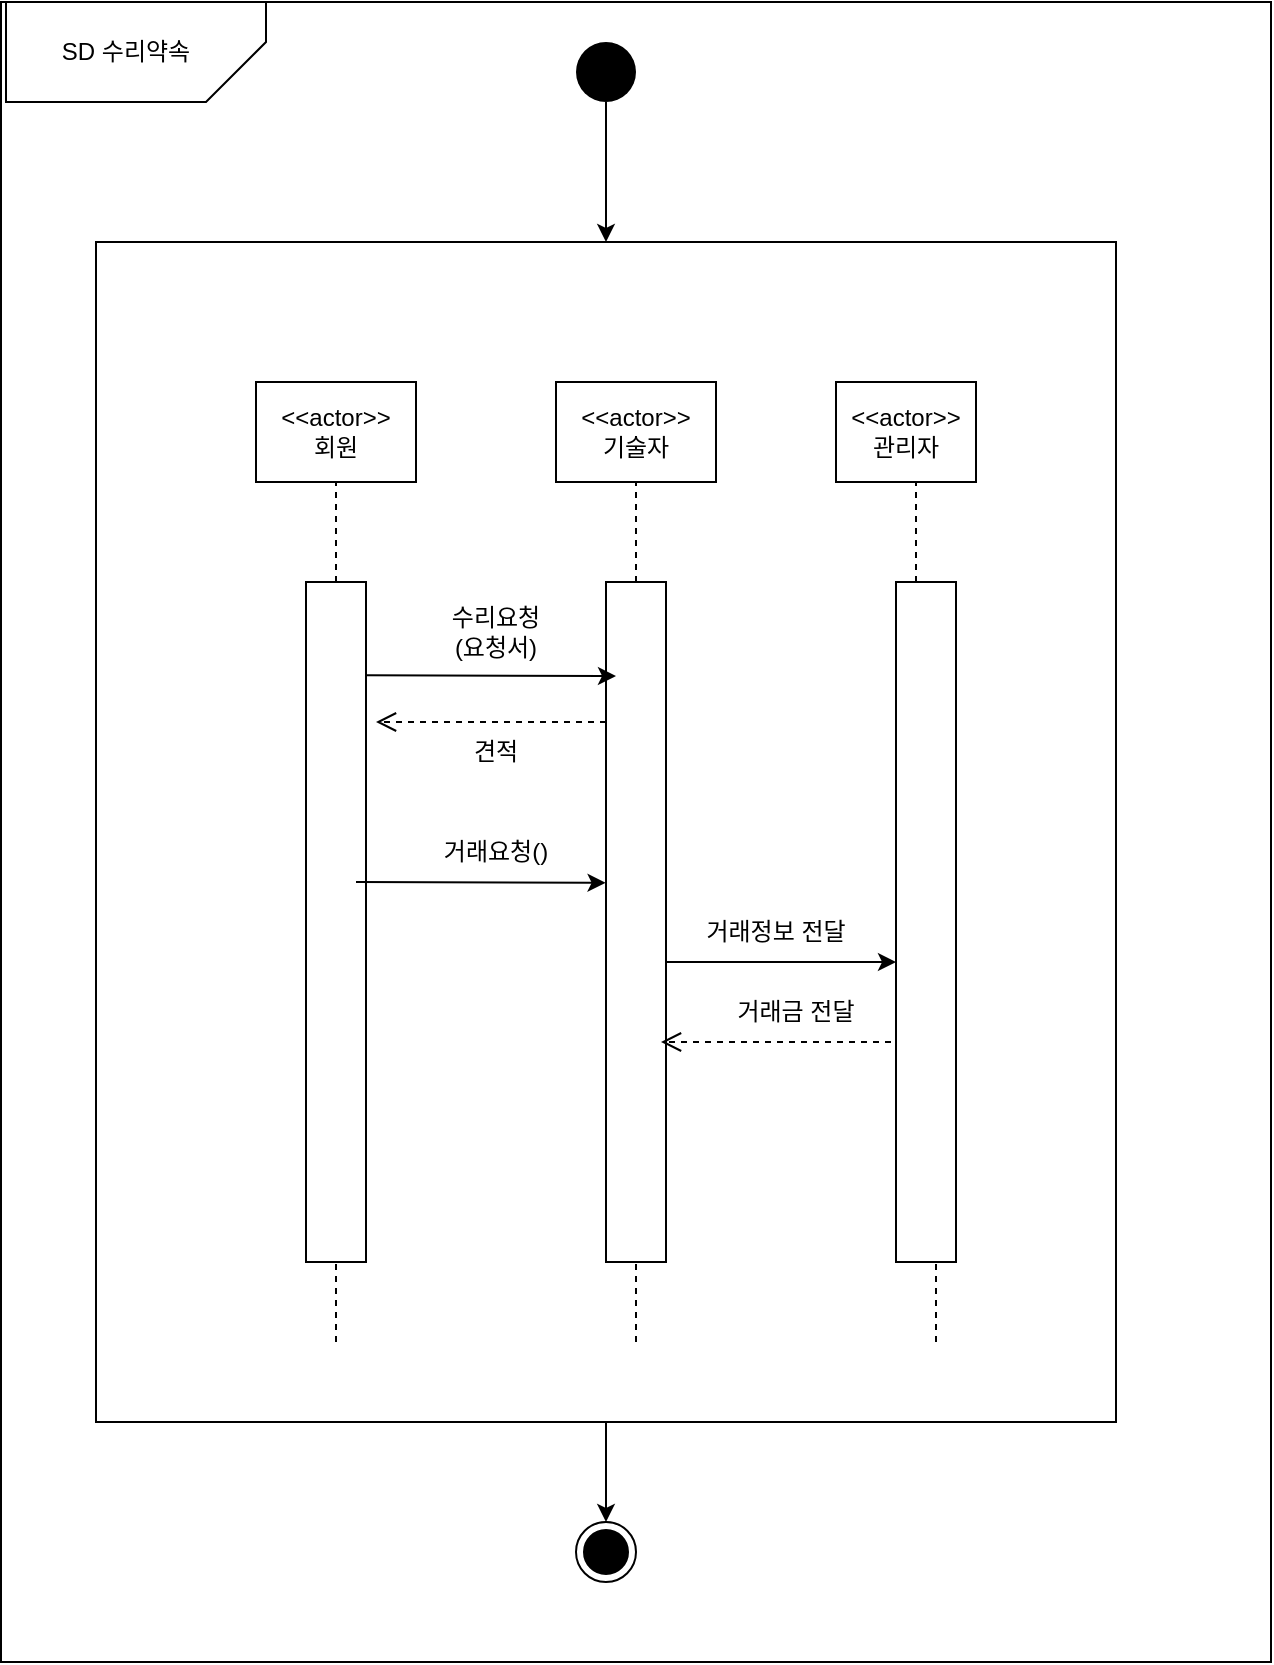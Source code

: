 <mxfile version="18.0.2" type="device"><diagram id="8Gz__9UPM4DursB5v2CU" name="Page-1"><mxGraphModel dx="1209" dy="674" grid="1" gridSize="10" guides="1" tooltips="1" connect="1" arrows="1" fold="1" page="1" pageScale="1" pageWidth="850" pageHeight="1100" background="#ffffff" math="0" shadow="0"><root><mxCell id="0"/><mxCell id="1" parent="0"/><mxCell id="5ZLJSjy6wnOVrO38_SZC-31" value="" style="rounded=0;whiteSpace=wrap;html=1;fillColor=none;" parent="1" vertex="1"><mxGeometry x="170" y="280" width="510" height="590" as="geometry"/></mxCell><mxCell id="5ZLJSjy6wnOVrO38_SZC-32" value="" style="rounded=0;whiteSpace=wrap;html=1;fillColor=none;" parent="1" vertex="1"><mxGeometry x="122.5" y="160" width="635" height="830" as="geometry"/></mxCell><mxCell id="5ZLJSjy6wnOVrO38_SZC-1" value="" style="ellipse;fillColor=#000000;strokeColor=none;" parent="1" vertex="1"><mxGeometry x="410" y="180" width="30" height="30" as="geometry"/></mxCell><mxCell id="5ZLJSjy6wnOVrO38_SZC-2" value="" style="endArrow=classic;html=1;rounded=0;exitX=0.5;exitY=1;exitDx=0;exitDy=0;" parent="1" source="5ZLJSjy6wnOVrO38_SZC-1" edge="1"><mxGeometry width="50" height="50" relative="1" as="geometry"><mxPoint x="400" y="400" as="sourcePoint"/><mxPoint x="425" y="280" as="targetPoint"/></mxGeometry></mxCell><mxCell id="5ZLJSjy6wnOVrO38_SZC-3" value="&amp;lt;&amp;lt;actor&amp;gt;&amp;gt;&lt;br&gt;회원" style="rounded=0;whiteSpace=wrap;html=1;" parent="1" vertex="1"><mxGeometry x="250" y="350" width="80" height="50" as="geometry"/></mxCell><mxCell id="5ZLJSjy6wnOVrO38_SZC-5" value="&amp;lt;&amp;lt;actor&amp;gt;&amp;gt;&lt;br&gt;기술자" style="rounded=0;whiteSpace=wrap;html=1;" parent="1" vertex="1"><mxGeometry x="400" y="350" width="80" height="50" as="geometry"/></mxCell><mxCell id="5ZLJSjy6wnOVrO38_SZC-6" value="&amp;lt;&amp;lt;actor&amp;gt;&amp;gt;&lt;br&gt;관리자" style="rounded=0;whiteSpace=wrap;html=1;" parent="1" vertex="1"><mxGeometry x="540" y="350" width="70" height="50" as="geometry"/></mxCell><mxCell id="5ZLJSjy6wnOVrO38_SZC-10" value="" style="endArrow=none;dashed=1;html=1;rounded=0;entryX=0.5;entryY=1;entryDx=0;entryDy=0;" parent="1" target="5ZLJSjy6wnOVrO38_SZC-5" edge="1"><mxGeometry width="50" height="50" relative="1" as="geometry"><mxPoint x="440" y="450" as="sourcePoint"/><mxPoint x="440" y="420" as="targetPoint"/></mxGeometry></mxCell><mxCell id="5ZLJSjy6wnOVrO38_SZC-11" value="" style="endArrow=none;dashed=1;html=1;rounded=0;" parent="1" edge="1"><mxGeometry width="50" height="50" relative="1" as="geometry"><mxPoint x="290" y="450" as="sourcePoint"/><mxPoint x="290" y="400" as="targetPoint"/></mxGeometry></mxCell><mxCell id="5ZLJSjy6wnOVrO38_SZC-14" value="" style="endArrow=none;dashed=1;html=1;rounded=0;" parent="1" edge="1"><mxGeometry width="50" height="50" relative="1" as="geometry"><mxPoint x="580" y="450" as="sourcePoint"/><mxPoint x="580" y="400" as="targetPoint"/></mxGeometry></mxCell><mxCell id="5ZLJSjy6wnOVrO38_SZC-15" value="" style="rounded=0;whiteSpace=wrap;html=1;" parent="1" vertex="1"><mxGeometry x="275" y="450" width="30" height="340" as="geometry"/></mxCell><mxCell id="5ZLJSjy6wnOVrO38_SZC-16" value="" style="rounded=0;whiteSpace=wrap;html=1;" parent="1" vertex="1"><mxGeometry x="570" y="450" width="30" height="340" as="geometry"/></mxCell><mxCell id="5ZLJSjy6wnOVrO38_SZC-17" value="" style="rounded=0;whiteSpace=wrap;html=1;" parent="1" vertex="1"><mxGeometry x="425" y="450" width="30" height="340" as="geometry"/></mxCell><mxCell id="5ZLJSjy6wnOVrO38_SZC-18" value="" style="endArrow=classic;html=1;rounded=0;exitX=1.007;exitY=0.137;exitDx=0;exitDy=0;exitPerimeter=0;" parent="1" source="5ZLJSjy6wnOVrO38_SZC-15" edge="1"><mxGeometry width="50" height="50" relative="1" as="geometry"><mxPoint x="400" y="500" as="sourcePoint"/><mxPoint x="430" y="497" as="targetPoint"/><Array as="points"/></mxGeometry></mxCell><mxCell id="5ZLJSjy6wnOVrO38_SZC-19" value="수리요청(요청서)" style="text;html=1;strokeColor=none;fillColor=none;align=center;verticalAlign=middle;whiteSpace=wrap;rounded=0;" parent="1" vertex="1"><mxGeometry x="340" y="460" width="60" height="30" as="geometry"/></mxCell><mxCell id="5ZLJSjy6wnOVrO38_SZC-20" value="" style="verticalAlign=bottom;endArrow=open;dashed=1;endSize=8;shadow=0;strokeWidth=1;" parent="1" edge="1"><mxGeometry y="-20" relative="1" as="geometry"><mxPoint x="310" y="520" as="targetPoint"/><mxPoint x="425" y="520" as="sourcePoint"/><mxPoint as="offset"/></mxGeometry></mxCell><mxCell id="5ZLJSjy6wnOVrO38_SZC-22" value="견적" style="text;html=1;strokeColor=none;fillColor=none;align=center;verticalAlign=middle;whiteSpace=wrap;rounded=0;" parent="1" vertex="1"><mxGeometry x="340" y="520" width="60" height="30" as="geometry"/></mxCell><mxCell id="5ZLJSjy6wnOVrO38_SZC-23" style="edgeStyle=orthogonalEdgeStyle;rounded=0;orthogonalLoop=1;jettySize=auto;html=1;exitX=0.5;exitY=1;exitDx=0;exitDy=0;" parent="1" source="5ZLJSjy6wnOVrO38_SZC-22" target="5ZLJSjy6wnOVrO38_SZC-22" edge="1"><mxGeometry relative="1" as="geometry"/></mxCell><mxCell id="5ZLJSjy6wnOVrO38_SZC-24" value="" style="endArrow=classic;html=1;rounded=0;exitX=1;exitY=0.25;exitDx=0;exitDy=0;" parent="1" edge="1"><mxGeometry width="50" height="50" relative="1" as="geometry"><mxPoint x="455" y="640" as="sourcePoint"/><mxPoint x="570" y="640" as="targetPoint"/></mxGeometry></mxCell><mxCell id="5ZLJSjy6wnOVrO38_SZC-25" value="거래정보 전달" style="text;html=1;strokeColor=none;fillColor=none;align=center;verticalAlign=middle;whiteSpace=wrap;rounded=0;" parent="1" vertex="1"><mxGeometry x="470" y="610" width="80" height="30" as="geometry"/></mxCell><mxCell id="5ZLJSjy6wnOVrO38_SZC-26" value="" style="verticalAlign=bottom;endArrow=open;dashed=1;endSize=8;shadow=0;strokeWidth=1;" parent="1" edge="1"><mxGeometry y="-20" relative="1" as="geometry"><mxPoint x="452.5" y="680" as="targetPoint"/><mxPoint x="567.5" y="680" as="sourcePoint"/><mxPoint as="offset"/></mxGeometry></mxCell><mxCell id="5ZLJSjy6wnOVrO38_SZC-27" value="거래금 전달" style="text;html=1;strokeColor=none;fillColor=none;align=center;verticalAlign=middle;whiteSpace=wrap;rounded=0;" parent="1" vertex="1"><mxGeometry x="480" y="650" width="80" height="30" as="geometry"/></mxCell><mxCell id="5ZLJSjy6wnOVrO38_SZC-28" value="" style="endArrow=none;dashed=1;html=1;rounded=0;" parent="1" edge="1"><mxGeometry width="50" height="50" relative="1" as="geometry"><mxPoint x="590" y="830" as="sourcePoint"/><mxPoint x="590" y="790" as="targetPoint"/></mxGeometry></mxCell><mxCell id="5ZLJSjy6wnOVrO38_SZC-29" value="" style="endArrow=none;dashed=1;html=1;rounded=0;" parent="1" edge="1"><mxGeometry width="50" height="50" relative="1" as="geometry"><mxPoint x="440" y="830" as="sourcePoint"/><mxPoint x="440" y="790" as="targetPoint"/></mxGeometry></mxCell><mxCell id="5ZLJSjy6wnOVrO38_SZC-30" value="" style="endArrow=none;dashed=1;html=1;rounded=0;" parent="1" edge="1"><mxGeometry width="50" height="50" relative="1" as="geometry"><mxPoint x="290" y="830" as="sourcePoint"/><mxPoint x="290" y="790" as="targetPoint"/></mxGeometry></mxCell><mxCell id="5ZLJSjy6wnOVrO38_SZC-33" value="" style="shape=card;whiteSpace=wrap;html=1;fillColor=none;rotation=-180;" parent="1" vertex="1"><mxGeometry x="125.0" y="160" width="130" height="50" as="geometry"/></mxCell><mxCell id="5ZLJSjy6wnOVrO38_SZC-34" value="SD 수리약속" style="text;html=1;strokeColor=none;fillColor=none;align=center;verticalAlign=middle;whiteSpace=wrap;rounded=0;" parent="1" vertex="1"><mxGeometry x="140" y="170" width="90" height="30" as="geometry"/></mxCell><mxCell id="5ZLJSjy6wnOVrO38_SZC-36" value="" style="endArrow=classic;html=1;rounded=0;exitX=0.5;exitY=1;exitDx=0;exitDy=0;" parent="1" source="5ZLJSjy6wnOVrO38_SZC-31" edge="1"><mxGeometry width="50" height="50" relative="1" as="geometry"><mxPoint x="250" y="930" as="sourcePoint"/><mxPoint x="425" y="920" as="targetPoint"/></mxGeometry></mxCell><mxCell id="5ZLJSjy6wnOVrO38_SZC-37" value="" style="ellipse;html=1;shape=endState;fillColor=#000000;strokeColor=#000000;" parent="1" vertex="1"><mxGeometry x="410" y="920" width="30" height="30" as="geometry"/></mxCell><mxCell id="iOj66hsVn7_OjwlZQRcj-1" value="" style="endArrow=classic;html=1;rounded=0;exitX=1.007;exitY=0.137;exitDx=0;exitDy=0;exitPerimeter=0;" edge="1" parent="1"><mxGeometry width="50" height="50" relative="1" as="geometry"><mxPoint x="300.0" y="600.0" as="sourcePoint"/><mxPoint x="424.79" y="600.42" as="targetPoint"/><Array as="points"/></mxGeometry></mxCell><mxCell id="iOj66hsVn7_OjwlZQRcj-2" value="거래요청()" style="text;html=1;strokeColor=none;fillColor=none;align=center;verticalAlign=middle;whiteSpace=wrap;rounded=0;" vertex="1" parent="1"><mxGeometry x="340" y="570" width="60" height="30" as="geometry"/></mxCell></root></mxGraphModel></diagram></mxfile>